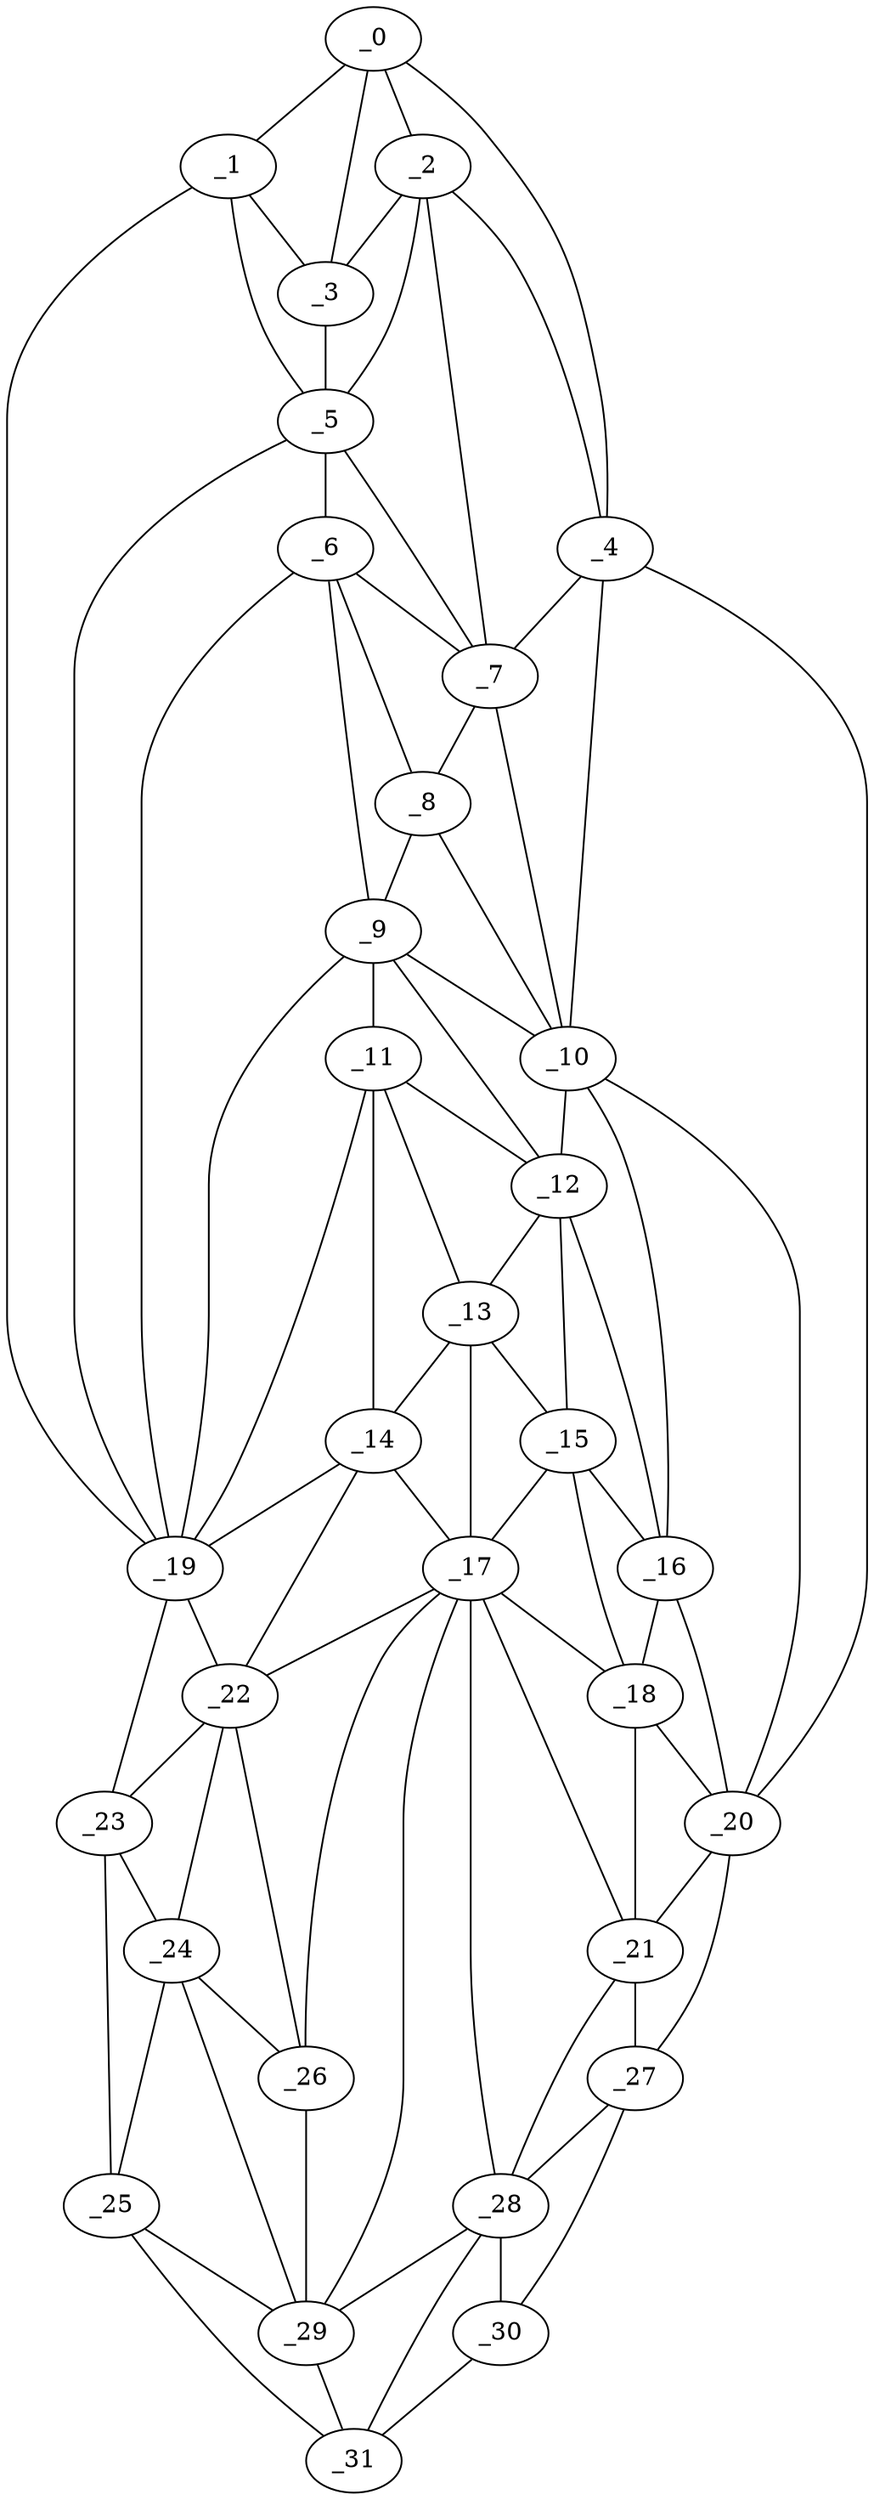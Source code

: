 graph "obj72__290.gxl" {
	_0	 [x=4,
		y=39];
	_1	 [x=5,
		y=47];
	_0 -- _1	 [valence=1];
	_2	 [x=17,
		y=38];
	_0 -- _2	 [valence=1];
	_3	 [x=18,
		y=44];
	_0 -- _3	 [valence=2];
	_4	 [x=20,
		y=28];
	_0 -- _4	 [valence=1];
	_1 -- _3	 [valence=2];
	_5	 [x=26,
		y=49];
	_1 -- _5	 [valence=2];
	_19	 [x=92,
		y=84];
	_1 -- _19	 [valence=1];
	_2 -- _3	 [valence=2];
	_2 -- _4	 [valence=2];
	_2 -- _5	 [valence=2];
	_7	 [x=42,
		y=41];
	_2 -- _7	 [valence=2];
	_3 -- _5	 [valence=2];
	_4 -- _7	 [valence=1];
	_10	 [x=69,
		y=29];
	_4 -- _10	 [valence=2];
	_20	 [x=93,
		y=22];
	_4 -- _20	 [valence=1];
	_6	 [x=40,
		y=49];
	_5 -- _6	 [valence=2];
	_5 -- _7	 [valence=2];
	_5 -- _19	 [valence=2];
	_6 -- _7	 [valence=2];
	_8	 [x=50,
		y=42];
	_6 -- _8	 [valence=1];
	_9	 [x=56,
		y=48];
	_6 -- _9	 [valence=2];
	_6 -- _19	 [valence=2];
	_7 -- _8	 [valence=2];
	_7 -- _10	 [valence=1];
	_8 -- _9	 [valence=2];
	_8 -- _10	 [valence=1];
	_9 -- _10	 [valence=2];
	_11	 [x=70,
		y=51];
	_9 -- _11	 [valence=2];
	_12	 [x=75,
		y=34];
	_9 -- _12	 [valence=1];
	_9 -- _19	 [valence=1];
	_10 -- _12	 [valence=2];
	_16	 [x=83,
		y=29];
	_10 -- _16	 [valence=1];
	_10 -- _20	 [valence=2];
	_11 -- _12	 [valence=2];
	_13	 [x=78,
		y=43];
	_11 -- _13	 [valence=2];
	_14	 [x=78,
		y=51];
	_11 -- _14	 [valence=1];
	_11 -- _19	 [valence=2];
	_12 -- _13	 [valence=2];
	_15	 [x=82,
		y=39];
	_12 -- _15	 [valence=1];
	_12 -- _16	 [valence=2];
	_13 -- _14	 [valence=2];
	_13 -- _15	 [valence=2];
	_17	 [x=87,
		y=43];
	_13 -- _17	 [valence=1];
	_14 -- _17	 [valence=1];
	_14 -- _19	 [valence=2];
	_22	 [x=101,
		y=78];
	_14 -- _22	 [valence=1];
	_15 -- _16	 [valence=2];
	_15 -- _17	 [valence=2];
	_18	 [x=88,
		y=35];
	_15 -- _18	 [valence=2];
	_16 -- _18	 [valence=2];
	_16 -- _20	 [valence=2];
	_17 -- _18	 [valence=2];
	_21	 [x=97,
		y=28];
	_17 -- _21	 [valence=1];
	_17 -- _22	 [valence=2];
	_26	 [x=112,
		y=68];
	_17 -- _26	 [valence=1];
	_28	 [x=114,
		y=39];
	_17 -- _28	 [valence=1];
	_29	 [x=116,
		y=62];
	_17 -- _29	 [valence=2];
	_18 -- _20	 [valence=1];
	_18 -- _21	 [valence=2];
	_19 -- _22	 [valence=2];
	_23	 [x=104,
		y=89];
	_19 -- _23	 [valence=1];
	_20 -- _21	 [valence=1];
	_27	 [x=114,
		y=27];
	_20 -- _27	 [valence=1];
	_21 -- _27	 [valence=1];
	_21 -- _28	 [valence=2];
	_22 -- _23	 [valence=2];
	_24	 [x=110,
		y=73];
	_22 -- _24	 [valence=1];
	_22 -- _26	 [valence=2];
	_23 -- _24	 [valence=2];
	_25	 [x=110,
		y=91];
	_23 -- _25	 [valence=1];
	_24 -- _25	 [valence=1];
	_24 -- _26	 [valence=1];
	_24 -- _29	 [valence=2];
	_25 -- _29	 [valence=2];
	_31	 [x=126,
		y=49];
	_25 -- _31	 [valence=1];
	_26 -- _29	 [valence=2];
	_27 -- _28	 [valence=2];
	_30	 [x=126,
		y=36];
	_27 -- _30	 [valence=1];
	_28 -- _29	 [valence=2];
	_28 -- _30	 [valence=1];
	_28 -- _31	 [valence=2];
	_29 -- _31	 [valence=2];
	_30 -- _31	 [valence=1];
}
